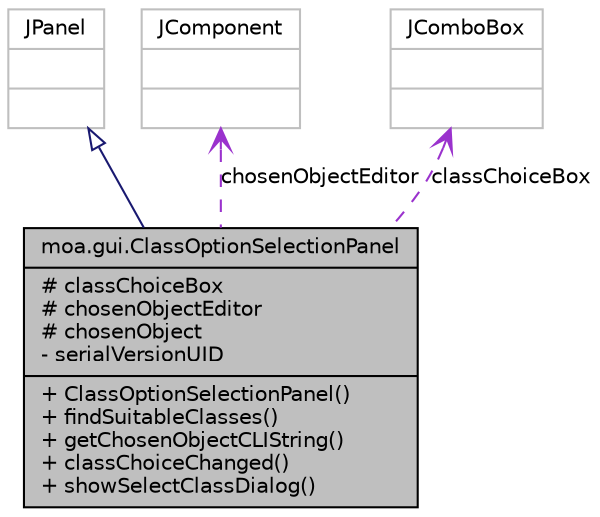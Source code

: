 digraph G
{
  edge [fontname="Helvetica",fontsize="10",labelfontname="Helvetica",labelfontsize="10"];
  node [fontname="Helvetica",fontsize="10",shape=record];
  Node1 [label="{moa.gui.ClassOptionSelectionPanel\n|# classChoiceBox\l# chosenObjectEditor\l# chosenObject\l- serialVersionUID\l|+ ClassOptionSelectionPanel()\l+ findSuitableClasses()\l+ getChosenObjectCLIString()\l+ classChoiceChanged()\l+ showSelectClassDialog()\l}",height=0.2,width=0.4,color="black", fillcolor="grey75", style="filled" fontcolor="black"];
  Node2 -> Node1 [dir=back,color="midnightblue",fontsize="10",style="solid",arrowtail="empty",fontname="Helvetica"];
  Node2 [label="{JPanel\n||}",height=0.2,width=0.4,color="grey75", fillcolor="white", style="filled"];
  Node3 -> Node1 [dir=back,color="darkorchid3",fontsize="10",style="dashed",label="chosenObjectEditor",arrowtail="open",fontname="Helvetica"];
  Node3 [label="{JComponent\n||}",height=0.2,width=0.4,color="grey75", fillcolor="white", style="filled"];
  Node4 -> Node1 [dir=back,color="darkorchid3",fontsize="10",style="dashed",label="classChoiceBox",arrowtail="open",fontname="Helvetica"];
  Node4 [label="{JComboBox\n||}",height=0.2,width=0.4,color="grey75", fillcolor="white", style="filled"];
}
